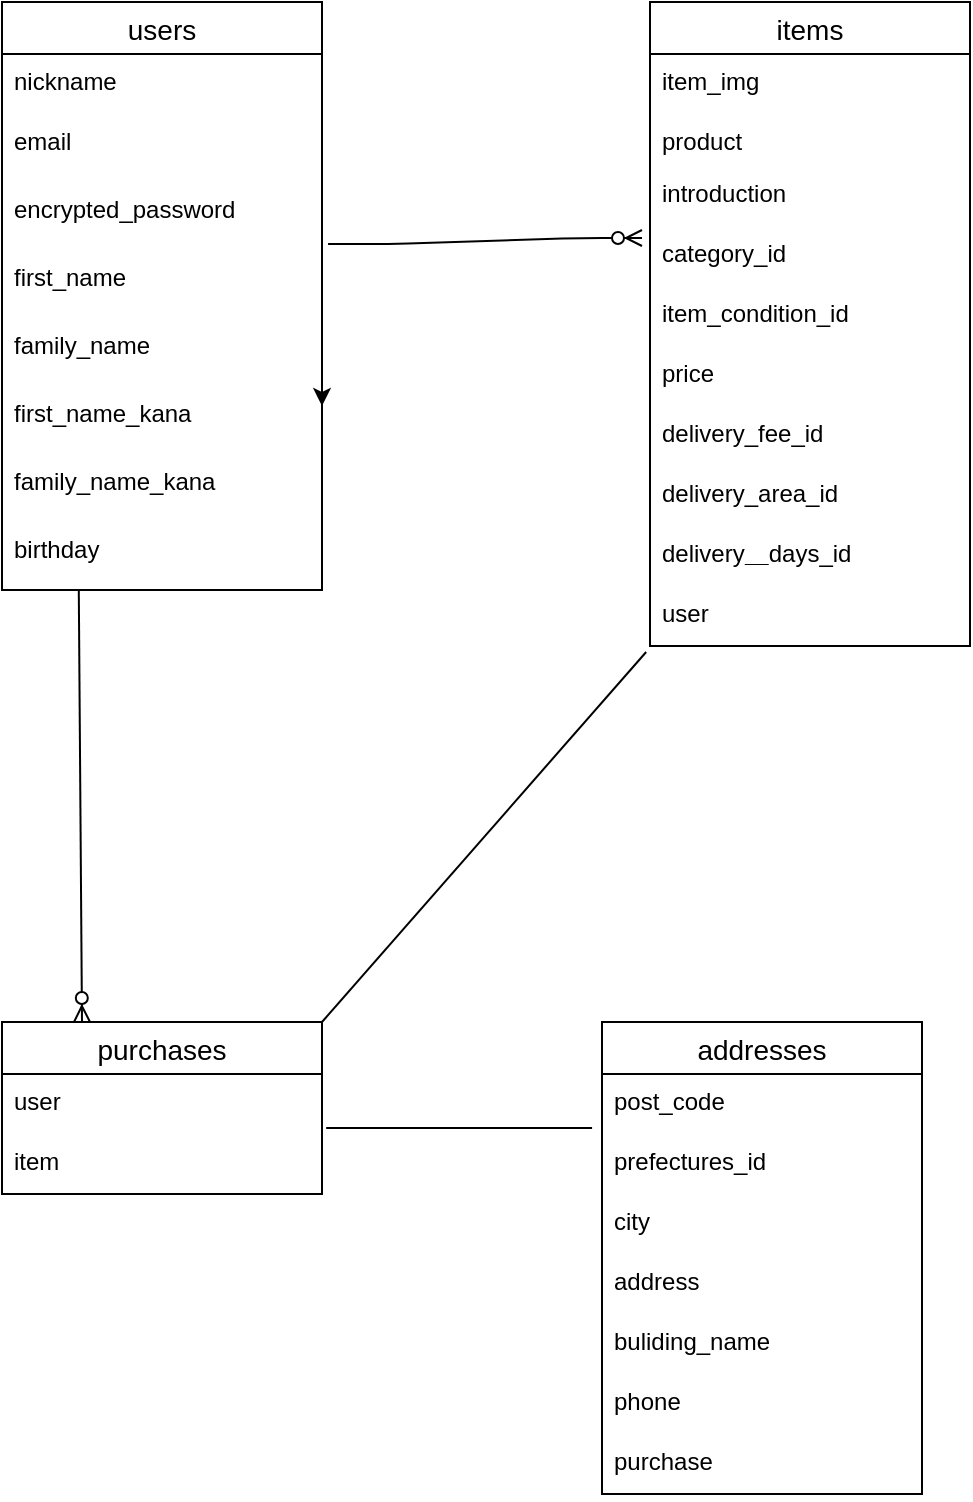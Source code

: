 <mxfile version="13.6.5">
    <diagram id="Le6RPL3wj4Zy4RQsc89r" name="ページ1">
        <mxGraphModel dx="721" dy="759" grid="1" gridSize="10" guides="1" tooltips="1" connect="1" arrows="1" fold="1" page="1" pageScale="1" pageWidth="827" pageHeight="1169" math="0" shadow="0">
            <root>
                <mxCell id="0"/>
                <mxCell id="1" parent="0"/>
                <mxCell id="2" value="users" style="swimlane;fontStyle=0;childLayout=stackLayout;horizontal=1;startSize=26;horizontalStack=0;resizeParent=1;resizeParentMax=0;resizeLast=0;collapsible=1;marginBottom=0;align=center;fontSize=14;" parent="1" vertex="1">
                    <mxGeometry x="10" y="240" width="160" height="294" as="geometry"/>
                </mxCell>
                <mxCell id="4" value="nickname" style="text;strokeColor=none;fillColor=none;spacingLeft=4;spacingRight=4;overflow=hidden;rotatable=0;points=[[0,0.5],[1,0.5]];portConstraint=eastwest;fontSize=12;" parent="2" vertex="1">
                    <mxGeometry y="26" width="160" height="30" as="geometry"/>
                </mxCell>
                <mxCell id="6" value="email" style="text;strokeColor=none;fillColor=none;spacingLeft=4;spacingRight=4;overflow=hidden;rotatable=0;points=[[0,0.5],[1,0.5]];portConstraint=eastwest;fontSize=12;" parent="2" vertex="1">
                    <mxGeometry y="56" width="160" height="34" as="geometry"/>
                </mxCell>
                <mxCell id="18" value="encrypted_password" style="text;strokeColor=none;fillColor=none;spacingLeft=4;spacingRight=4;overflow=hidden;rotatable=0;points=[[0,0.5],[1,0.5]];portConstraint=eastwest;fontSize=12;" parent="2" vertex="1">
                    <mxGeometry y="90" width="160" height="34" as="geometry"/>
                </mxCell>
                <mxCell id="23" value="first_name" style="text;strokeColor=none;fillColor=none;spacingLeft=4;spacingRight=4;overflow=hidden;rotatable=0;points=[[0,0.5],[1,0.5]];portConstraint=eastwest;fontSize=12;" parent="2" vertex="1">
                    <mxGeometry y="124" width="160" height="34" as="geometry"/>
                </mxCell>
                <mxCell id="30" value="family_name" style="text;strokeColor=none;fillColor=none;spacingLeft=4;spacingRight=4;overflow=hidden;rotatable=0;points=[[0,0.5],[1,0.5]];portConstraint=eastwest;fontSize=12;" parent="2" vertex="1">
                    <mxGeometry y="158" width="160" height="34" as="geometry"/>
                </mxCell>
                <mxCell id="31" value="first_name_kana" style="text;strokeColor=none;fillColor=none;spacingLeft=4;spacingRight=4;overflow=hidden;rotatable=0;points=[[0,0.5],[1,0.5]];portConstraint=eastwest;fontSize=12;" parent="2" vertex="1">
                    <mxGeometry y="192" width="160" height="34" as="geometry"/>
                </mxCell>
                <mxCell id="32" value="family_name_kana" style="text;strokeColor=none;fillColor=none;spacingLeft=4;spacingRight=4;overflow=hidden;rotatable=0;points=[[0,0.5],[1,0.5]];portConstraint=eastwest;fontSize=12;" parent="2" vertex="1">
                    <mxGeometry y="226" width="160" height="34" as="geometry"/>
                </mxCell>
                <mxCell id="33" value="birthday" style="text;strokeColor=none;fillColor=none;spacingLeft=4;spacingRight=4;overflow=hidden;rotatable=0;points=[[0,0.5],[1,0.5]];portConstraint=eastwest;fontSize=12;" parent="2" vertex="1">
                    <mxGeometry y="260" width="160" height="34" as="geometry"/>
                </mxCell>
                <mxCell id="7" value="items" style="swimlane;fontStyle=0;childLayout=stackLayout;horizontal=1;startSize=26;horizontalStack=0;resizeParent=1;resizeParentMax=0;resizeLast=0;collapsible=1;marginBottom=0;align=center;fontSize=14;" parent="1" vertex="1">
                    <mxGeometry x="334" y="240" width="160" height="322" as="geometry"/>
                </mxCell>
                <mxCell id="52" value="item_img" style="text;strokeColor=none;fillColor=none;spacingLeft=4;spacingRight=4;overflow=hidden;rotatable=0;points=[[0,0.5],[1,0.5]];portConstraint=eastwest;fontSize=12;" parent="7" vertex="1">
                    <mxGeometry y="26" width="160" height="30" as="geometry"/>
                </mxCell>
                <mxCell id="53" value="product" style="text;strokeColor=none;fillColor=none;spacingLeft=4;spacingRight=4;overflow=hidden;rotatable=0;points=[[0,0.5],[1,0.5]];portConstraint=eastwest;fontSize=12;" parent="7" vertex="1">
                    <mxGeometry y="56" width="160" height="26" as="geometry"/>
                </mxCell>
                <mxCell id="9" value="introduction" style="text;strokeColor=none;fillColor=none;spacingLeft=4;spacingRight=4;overflow=hidden;rotatable=0;points=[[0,0.5],[1,0.5]];portConstraint=eastwest;fontSize=12;" parent="7" vertex="1">
                    <mxGeometry y="82" width="160" height="30" as="geometry"/>
                </mxCell>
                <mxCell id="46" value="category_id&#10;&#10;" style="text;strokeColor=none;fillColor=none;spacingLeft=4;spacingRight=4;overflow=hidden;rotatable=0;points=[[0,0.5],[1,0.5]];portConstraint=eastwest;fontSize=12;" parent="7" vertex="1">
                    <mxGeometry y="112" width="160" height="30" as="geometry"/>
                </mxCell>
                <mxCell id="47" value="item_condition_id" style="text;strokeColor=none;fillColor=none;spacingLeft=4;spacingRight=4;overflow=hidden;rotatable=0;points=[[0,0.5],[1,0.5]];portConstraint=eastwest;fontSize=12;" parent="7" vertex="1">
                    <mxGeometry y="142" width="160" height="30" as="geometry"/>
                </mxCell>
                <mxCell id="48" value="price&#10;&#10;&#10;" style="text;strokeColor=none;fillColor=none;spacingLeft=4;spacingRight=4;overflow=hidden;rotatable=0;points=[[0,0.5],[1,0.5]];portConstraint=eastwest;fontSize=12;" parent="7" vertex="1">
                    <mxGeometry y="172" width="160" height="30" as="geometry"/>
                </mxCell>
                <mxCell id="49" value="delivery_fee_id" style="text;strokeColor=none;fillColor=none;spacingLeft=4;spacingRight=4;overflow=hidden;rotatable=0;points=[[0,0.5],[1,0.5]];portConstraint=eastwest;fontSize=12;" parent="7" vertex="1">
                    <mxGeometry y="202" width="160" height="30" as="geometry"/>
                </mxCell>
                <mxCell id="50" value="delivery_area_id" style="text;strokeColor=none;fillColor=none;spacingLeft=4;spacingRight=4;overflow=hidden;rotatable=0;points=[[0,0.5],[1,0.5]];portConstraint=eastwest;fontSize=12;" parent="7" vertex="1">
                    <mxGeometry y="232" width="160" height="30" as="geometry"/>
                </mxCell>
                <mxCell id="51" value="delivery＿days_id&#10;" style="text;strokeColor=none;fillColor=none;spacingLeft=4;spacingRight=4;overflow=hidden;rotatable=0;points=[[0,0.5],[1,0.5]];portConstraint=eastwest;fontSize=12;" parent="7" vertex="1">
                    <mxGeometry y="262" width="160" height="30" as="geometry"/>
                </mxCell>
                <mxCell id="54" value="user" style="text;strokeColor=none;fillColor=none;spacingLeft=4;spacingRight=4;overflow=hidden;rotatable=0;points=[[0,0.5],[1,0.5]];portConstraint=eastwest;fontSize=12;" parent="7" vertex="1">
                    <mxGeometry y="292" width="160" height="30" as="geometry"/>
                </mxCell>
                <mxCell id="20" value="" style="edgeStyle=entityRelationEdgeStyle;fontSize=12;html=1;endArrow=ERzeroToMany;endFill=1;entryX=-0.025;entryY=0.2;entryDx=0;entryDy=0;entryPerimeter=0;exitX=1.019;exitY=-0.088;exitDx=0;exitDy=0;exitPerimeter=0;" parent="1" source="23" target="46" edge="1">
                    <mxGeometry width="100" height="100" relative="1" as="geometry">
                        <mxPoint x="172" y="320" as="sourcePoint"/>
                        <mxPoint x="330" y="320" as="targetPoint"/>
                    </mxGeometry>
                </mxCell>
                <mxCell id="22" style="edgeStyle=orthogonalEdgeStyle;rounded=0;orthogonalLoop=1;jettySize=auto;html=1;" parent="1" edge="1">
                    <mxGeometry relative="1" as="geometry">
                        <mxPoint x="170" y="422" as="sourcePoint"/>
                        <mxPoint x="170" y="442" as="targetPoint"/>
                    </mxGeometry>
                </mxCell>
                <mxCell id="61" value="" style="fontSize=12;html=1;endArrow=ERzeroToMany;endFill=1;entryX=0.25;entryY=0;entryDx=0;entryDy=0;exitX=0.24;exitY=1.01;exitDx=0;exitDy=0;exitPerimeter=0;" parent="1" source="33" target="56" edge="1">
                    <mxGeometry width="100" height="100" relative="1" as="geometry">
                        <mxPoint x="50" y="550" as="sourcePoint"/>
                        <mxPoint x="380" y="600" as="targetPoint"/>
                    </mxGeometry>
                </mxCell>
                <mxCell id="62" value="addresses" style="swimlane;fontStyle=0;childLayout=stackLayout;horizontal=1;startSize=26;horizontalStack=0;resizeParent=1;resizeParentMax=0;resizeLast=0;collapsible=1;marginBottom=0;align=center;fontSize=14;" parent="1" vertex="1">
                    <mxGeometry x="310" y="750" width="160" height="236" as="geometry"/>
                </mxCell>
                <mxCell id="63" value="post_code" style="text;strokeColor=none;fillColor=none;spacingLeft=4;spacingRight=4;overflow=hidden;rotatable=0;points=[[0,0.5],[1,0.5]];portConstraint=eastwest;fontSize=12;" parent="62" vertex="1">
                    <mxGeometry y="26" width="160" height="30" as="geometry"/>
                </mxCell>
                <mxCell id="65" value="prefectures_id" style="text;strokeColor=none;fillColor=none;spacingLeft=4;spacingRight=4;overflow=hidden;rotatable=0;points=[[0,0.5],[1,0.5]];portConstraint=eastwest;fontSize=12;" parent="62" vertex="1">
                    <mxGeometry y="56" width="160" height="30" as="geometry"/>
                </mxCell>
                <mxCell id="70" value="city" style="text;strokeColor=none;fillColor=none;spacingLeft=4;spacingRight=4;overflow=hidden;rotatable=0;points=[[0,0.5],[1,0.5]];portConstraint=eastwest;fontSize=12;" parent="62" vertex="1">
                    <mxGeometry y="86" width="160" height="30" as="geometry"/>
                </mxCell>
                <mxCell id="72" value="address" style="text;strokeColor=none;fillColor=none;spacingLeft=4;spacingRight=4;overflow=hidden;rotatable=0;points=[[0,0.5],[1,0.5]];portConstraint=eastwest;fontSize=12;" parent="62" vertex="1">
                    <mxGeometry y="116" width="160" height="30" as="geometry"/>
                </mxCell>
                <mxCell id="73" value="buliding_name" style="text;strokeColor=none;fillColor=none;spacingLeft=4;spacingRight=4;overflow=hidden;rotatable=0;points=[[0,0.5],[1,0.5]];portConstraint=eastwest;fontSize=12;" parent="62" vertex="1">
                    <mxGeometry y="146" width="160" height="30" as="geometry"/>
                </mxCell>
                <mxCell id="74" value="phone" style="text;strokeColor=none;fillColor=none;spacingLeft=4;spacingRight=4;overflow=hidden;rotatable=0;points=[[0,0.5],[1,0.5]];portConstraint=eastwest;fontSize=12;" parent="62" vertex="1">
                    <mxGeometry y="176" width="160" height="30" as="geometry"/>
                </mxCell>
                <mxCell id="75" value="purchase" style="text;strokeColor=none;fillColor=none;spacingLeft=4;spacingRight=4;overflow=hidden;rotatable=0;points=[[0,0.5],[1,0.5]];portConstraint=eastwest;fontSize=12;" parent="62" vertex="1">
                    <mxGeometry y="206" width="160" height="30" as="geometry"/>
                </mxCell>
                <mxCell id="66" value="" style="endArrow=none;html=1;rounded=0;exitX=1;exitY=0;exitDx=0;exitDy=0;entryX=-0.012;entryY=1.1;entryDx=0;entryDy=0;entryPerimeter=0;" parent="1" source="56" target="54" edge="1">
                    <mxGeometry relative="1" as="geometry">
                        <mxPoint x="270" y="650" as="sourcePoint"/>
                        <mxPoint x="430" y="650" as="targetPoint"/>
                    </mxGeometry>
                </mxCell>
                <mxCell id="68" value="" style="endArrow=none;html=1;rounded=0;exitX=1.013;exitY=0.9;exitDx=0;exitDy=0;exitPerimeter=0;entryX=-0.031;entryY=-0.1;entryDx=0;entryDy=0;entryPerimeter=0;" parent="1" source="55" edge="1">
                    <mxGeometry relative="1" as="geometry">
                        <mxPoint x="270" y="650" as="sourcePoint"/>
                        <mxPoint x="305.04" y="803" as="targetPoint"/>
                    </mxGeometry>
                </mxCell>
                <mxCell id="56" value="purchases" style="swimlane;fontStyle=0;childLayout=stackLayout;horizontal=1;startSize=26;horizontalStack=0;resizeParent=1;resizeParentMax=0;resizeLast=0;collapsible=1;marginBottom=0;align=center;fontSize=14;" parent="1" vertex="1">
                    <mxGeometry x="10" y="750" width="160" height="86" as="geometry"/>
                </mxCell>
                <mxCell id="55" value="user" style="text;strokeColor=none;fillColor=none;spacingLeft=4;spacingRight=4;overflow=hidden;rotatable=0;points=[[0,0.5],[1,0.5]];portConstraint=eastwest;fontSize=12;" parent="56" vertex="1">
                    <mxGeometry y="26" width="160" height="30" as="geometry"/>
                </mxCell>
                <mxCell id="58" value="item" style="text;strokeColor=none;fillColor=none;spacingLeft=4;spacingRight=4;overflow=hidden;rotatable=0;points=[[0,0.5],[1,0.5]];portConstraint=eastwest;fontSize=12;" parent="56" vertex="1">
                    <mxGeometry y="56" width="160" height="30" as="geometry"/>
                </mxCell>
            </root>
        </mxGraphModel>
    </diagram>
</mxfile>